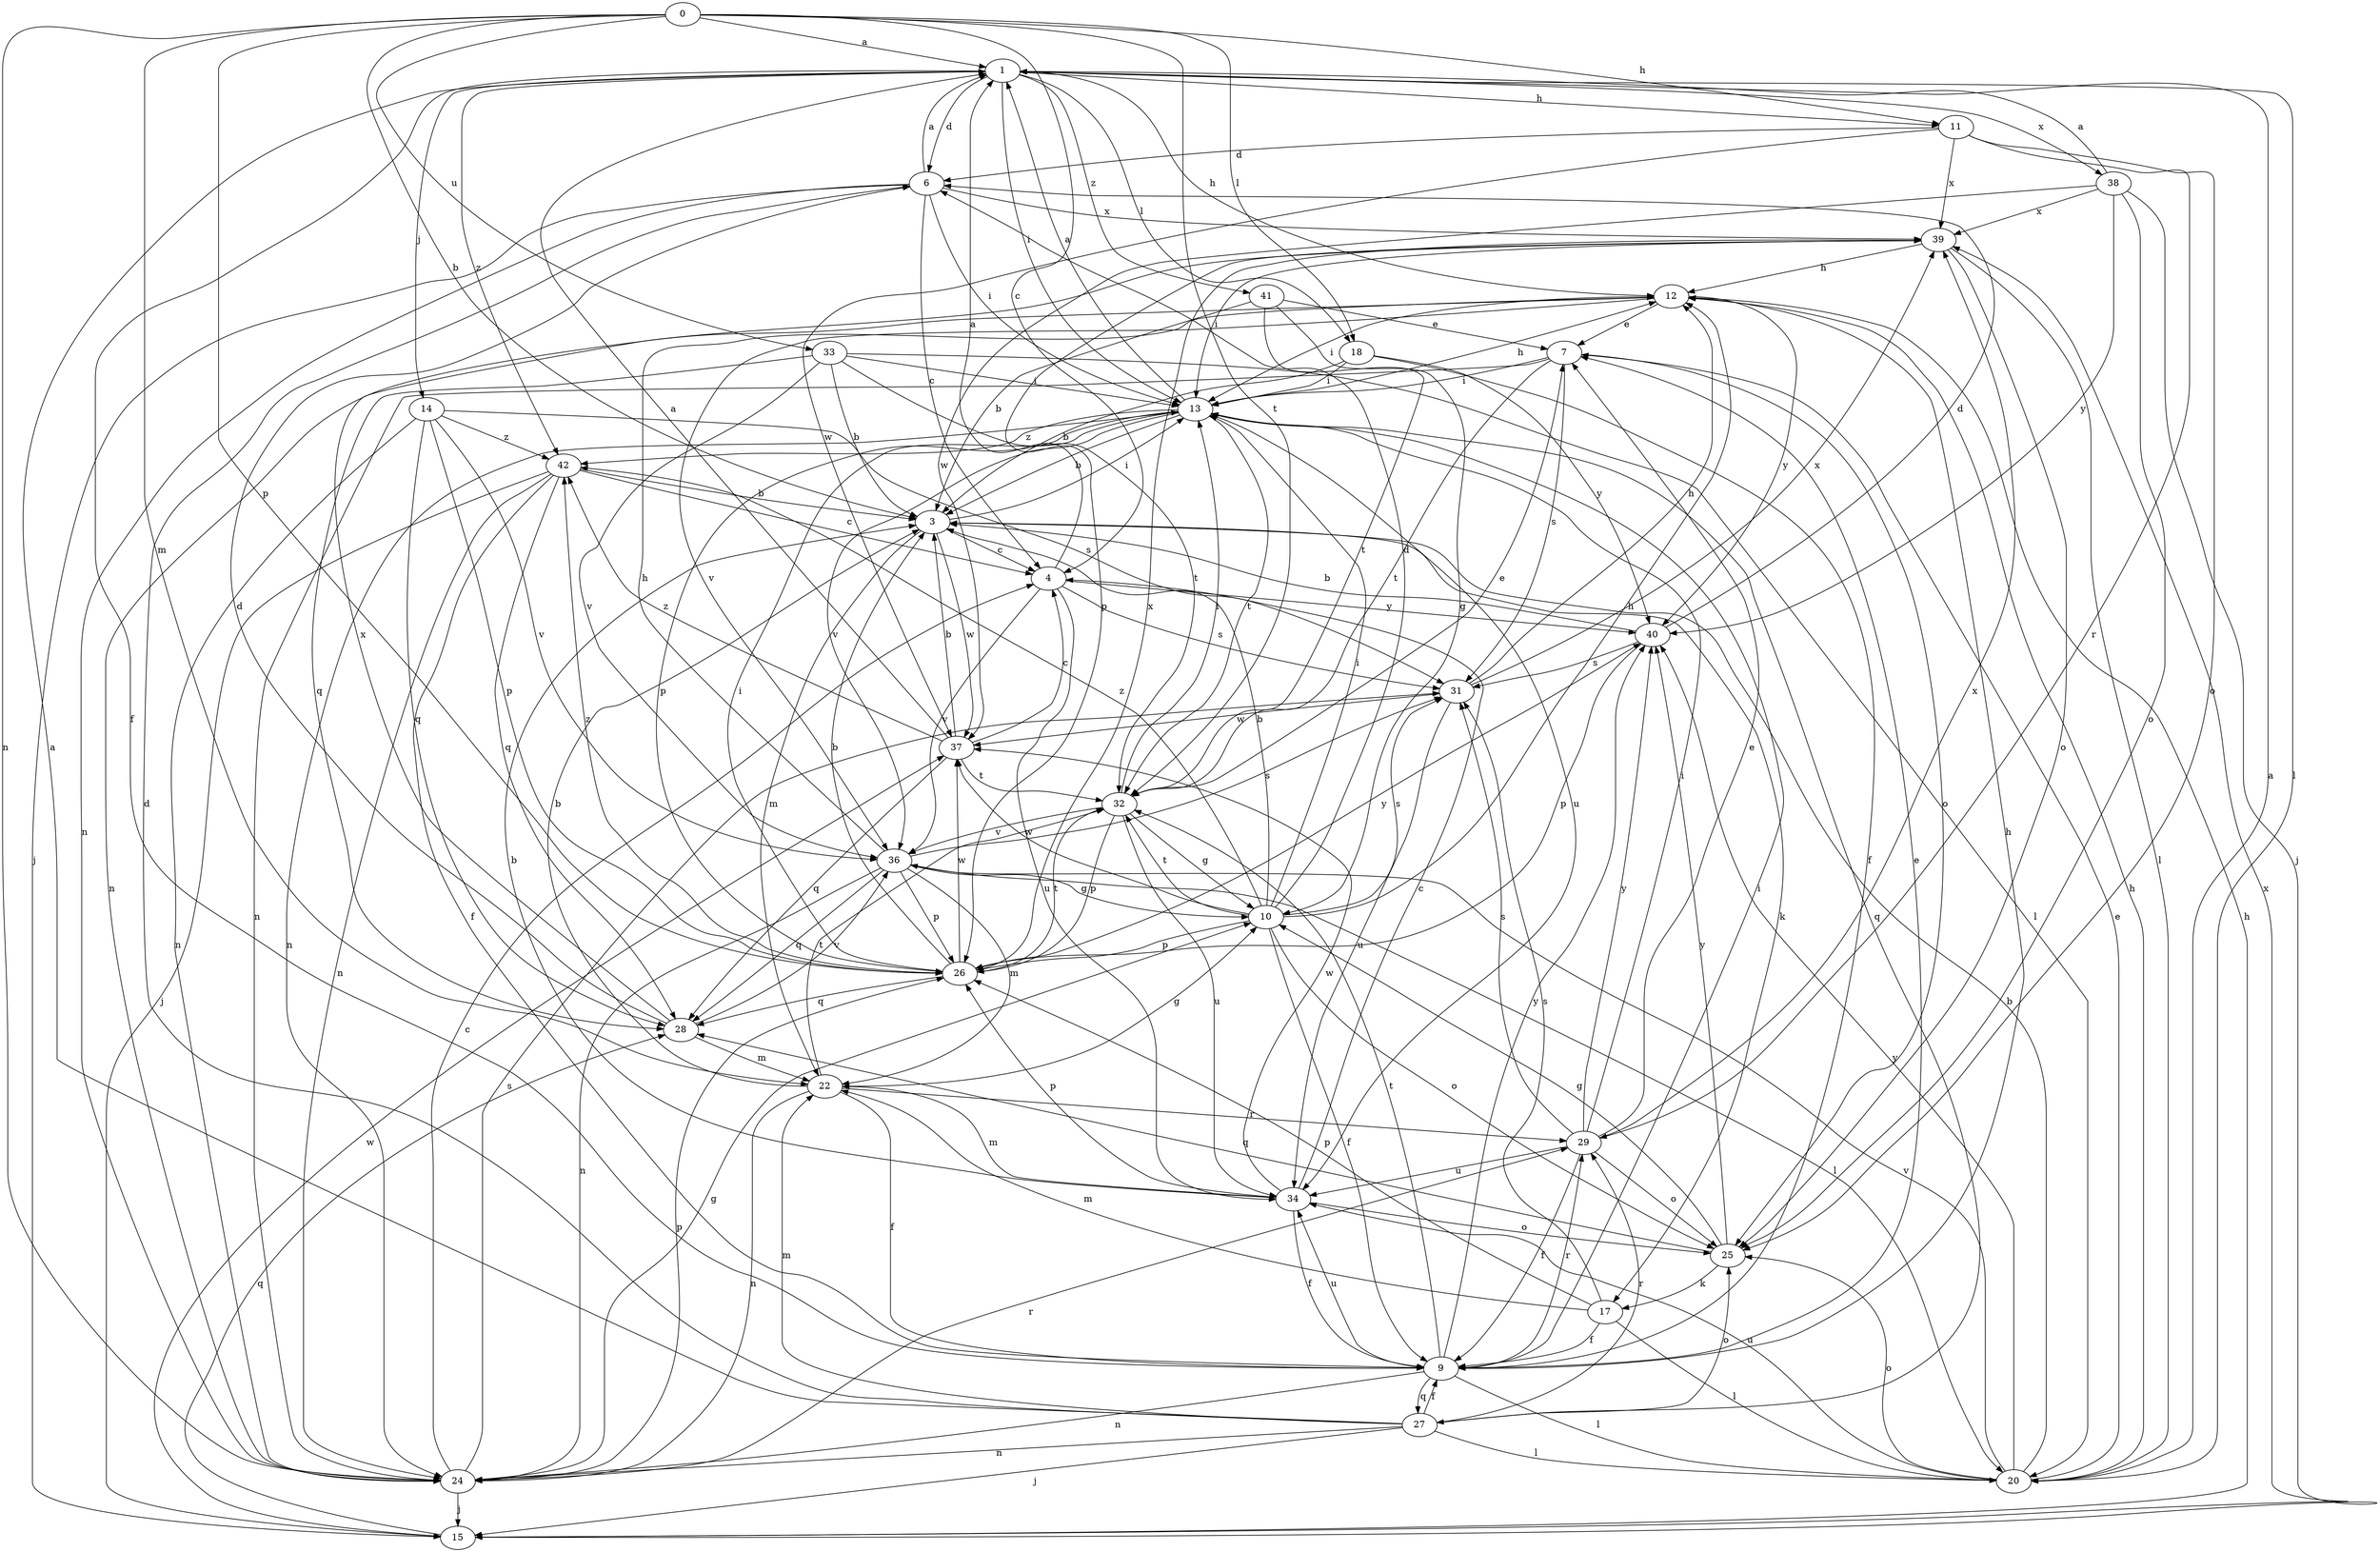 strict digraph  {
0;
1;
3;
4;
6;
7;
9;
10;
11;
12;
13;
14;
15;
17;
18;
20;
22;
24;
25;
26;
27;
28;
29;
31;
32;
33;
34;
36;
37;
38;
39;
40;
41;
42;
0 -> 1  [label=a];
0 -> 3  [label=b];
0 -> 4  [label=c];
0 -> 11  [label=h];
0 -> 18  [label=l];
0 -> 22  [label=m];
0 -> 24  [label=n];
0 -> 26  [label=p];
0 -> 32  [label=t];
0 -> 33  [label=u];
1 -> 6  [label=d];
1 -> 9  [label=f];
1 -> 11  [label=h];
1 -> 12  [label=h];
1 -> 13  [label=i];
1 -> 14  [label=j];
1 -> 18  [label=l];
1 -> 20  [label=l];
1 -> 38  [label=x];
1 -> 41  [label=z];
1 -> 42  [label=z];
3 -> 4  [label=c];
3 -> 13  [label=i];
3 -> 17  [label=k];
3 -> 22  [label=m];
3 -> 37  [label=w];
4 -> 1  [label=a];
4 -> 31  [label=s];
4 -> 34  [label=u];
4 -> 36  [label=v];
4 -> 40  [label=y];
6 -> 1  [label=a];
6 -> 4  [label=c];
6 -> 13  [label=i];
6 -> 15  [label=j];
6 -> 24  [label=n];
6 -> 39  [label=x];
7 -> 13  [label=i];
7 -> 24  [label=n];
7 -> 25  [label=o];
7 -> 31  [label=s];
7 -> 32  [label=t];
9 -> 7  [label=e];
9 -> 12  [label=h];
9 -> 13  [label=i];
9 -> 20  [label=l];
9 -> 24  [label=n];
9 -> 27  [label=q];
9 -> 29  [label=r];
9 -> 32  [label=t];
9 -> 34  [label=u];
9 -> 40  [label=y];
10 -> 3  [label=b];
10 -> 6  [label=d];
10 -> 9  [label=f];
10 -> 12  [label=h];
10 -> 13  [label=i];
10 -> 25  [label=o];
10 -> 26  [label=p];
10 -> 31  [label=s];
10 -> 32  [label=t];
10 -> 37  [label=w];
10 -> 42  [label=z];
11 -> 6  [label=d];
11 -> 25  [label=o];
11 -> 29  [label=r];
11 -> 37  [label=w];
11 -> 39  [label=x];
12 -> 7  [label=e];
12 -> 13  [label=i];
12 -> 24  [label=n];
12 -> 36  [label=v];
12 -> 40  [label=y];
13 -> 1  [label=a];
13 -> 3  [label=b];
13 -> 12  [label=h];
13 -> 24  [label=n];
13 -> 26  [label=p];
13 -> 27  [label=q];
13 -> 32  [label=t];
13 -> 34  [label=u];
13 -> 36  [label=v];
13 -> 42  [label=z];
14 -> 24  [label=n];
14 -> 26  [label=p];
14 -> 28  [label=q];
14 -> 31  [label=s];
14 -> 36  [label=v];
14 -> 42  [label=z];
15 -> 12  [label=h];
15 -> 28  [label=q];
15 -> 37  [label=w];
15 -> 39  [label=x];
17 -> 9  [label=f];
17 -> 20  [label=l];
17 -> 22  [label=m];
17 -> 26  [label=p];
17 -> 31  [label=s];
18 -> 3  [label=b];
18 -> 9  [label=f];
18 -> 13  [label=i];
18 -> 40  [label=y];
20 -> 1  [label=a];
20 -> 3  [label=b];
20 -> 7  [label=e];
20 -> 12  [label=h];
20 -> 25  [label=o];
20 -> 34  [label=u];
20 -> 36  [label=v];
20 -> 40  [label=y];
22 -> 3  [label=b];
22 -> 9  [label=f];
22 -> 10  [label=g];
22 -> 24  [label=n];
22 -> 29  [label=r];
22 -> 32  [label=t];
24 -> 4  [label=c];
24 -> 10  [label=g];
24 -> 15  [label=j];
24 -> 26  [label=p];
24 -> 29  [label=r];
24 -> 31  [label=s];
25 -> 10  [label=g];
25 -> 17  [label=k];
25 -> 28  [label=q];
25 -> 40  [label=y];
26 -> 3  [label=b];
26 -> 13  [label=i];
26 -> 28  [label=q];
26 -> 32  [label=t];
26 -> 37  [label=w];
26 -> 39  [label=x];
26 -> 40  [label=y];
26 -> 42  [label=z];
27 -> 1  [label=a];
27 -> 6  [label=d];
27 -> 9  [label=f];
27 -> 15  [label=j];
27 -> 20  [label=l];
27 -> 22  [label=m];
27 -> 24  [label=n];
27 -> 25  [label=o];
27 -> 29  [label=r];
28 -> 6  [label=d];
28 -> 22  [label=m];
28 -> 36  [label=v];
28 -> 39  [label=x];
29 -> 7  [label=e];
29 -> 9  [label=f];
29 -> 13  [label=i];
29 -> 25  [label=o];
29 -> 31  [label=s];
29 -> 34  [label=u];
29 -> 39  [label=x];
29 -> 40  [label=y];
31 -> 12  [label=h];
31 -> 34  [label=u];
31 -> 37  [label=w];
31 -> 39  [label=x];
32 -> 7  [label=e];
32 -> 10  [label=g];
32 -> 13  [label=i];
32 -> 26  [label=p];
32 -> 34  [label=u];
32 -> 36  [label=v];
33 -> 3  [label=b];
33 -> 13  [label=i];
33 -> 20  [label=l];
33 -> 28  [label=q];
33 -> 32  [label=t];
33 -> 36  [label=v];
34 -> 3  [label=b];
34 -> 4  [label=c];
34 -> 9  [label=f];
34 -> 22  [label=m];
34 -> 25  [label=o];
34 -> 26  [label=p];
34 -> 37  [label=w];
36 -> 10  [label=g];
36 -> 12  [label=h];
36 -> 20  [label=l];
36 -> 22  [label=m];
36 -> 24  [label=n];
36 -> 26  [label=p];
36 -> 28  [label=q];
36 -> 31  [label=s];
37 -> 1  [label=a];
37 -> 3  [label=b];
37 -> 4  [label=c];
37 -> 28  [label=q];
37 -> 32  [label=t];
37 -> 42  [label=z];
38 -> 1  [label=a];
38 -> 15  [label=j];
38 -> 25  [label=o];
38 -> 37  [label=w];
38 -> 39  [label=x];
38 -> 40  [label=y];
39 -> 12  [label=h];
39 -> 13  [label=i];
39 -> 20  [label=l];
39 -> 25  [label=o];
39 -> 26  [label=p];
40 -> 3  [label=b];
40 -> 6  [label=d];
40 -> 26  [label=p];
40 -> 31  [label=s];
41 -> 3  [label=b];
41 -> 7  [label=e];
41 -> 10  [label=g];
41 -> 32  [label=t];
42 -> 3  [label=b];
42 -> 4  [label=c];
42 -> 9  [label=f];
42 -> 15  [label=j];
42 -> 24  [label=n];
42 -> 28  [label=q];
}
